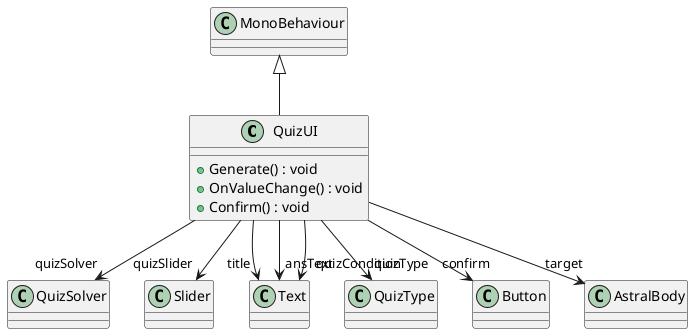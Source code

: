 @startuml
class QuizUI {
    + Generate() : void
    + OnValueChange() : void
    + Confirm() : void
}
MonoBehaviour <|-- QuizUI
QuizUI --> "quizSolver" QuizSolver
QuizUI --> "quizSlider" Slider
QuizUI --> "title" Text
QuizUI --> "quizType" QuizType
QuizUI --> "ansText" Text
QuizUI --> "confirm" Button
QuizUI --> "quizCondition" Text
QuizUI --> "target" AstralBody
@enduml
